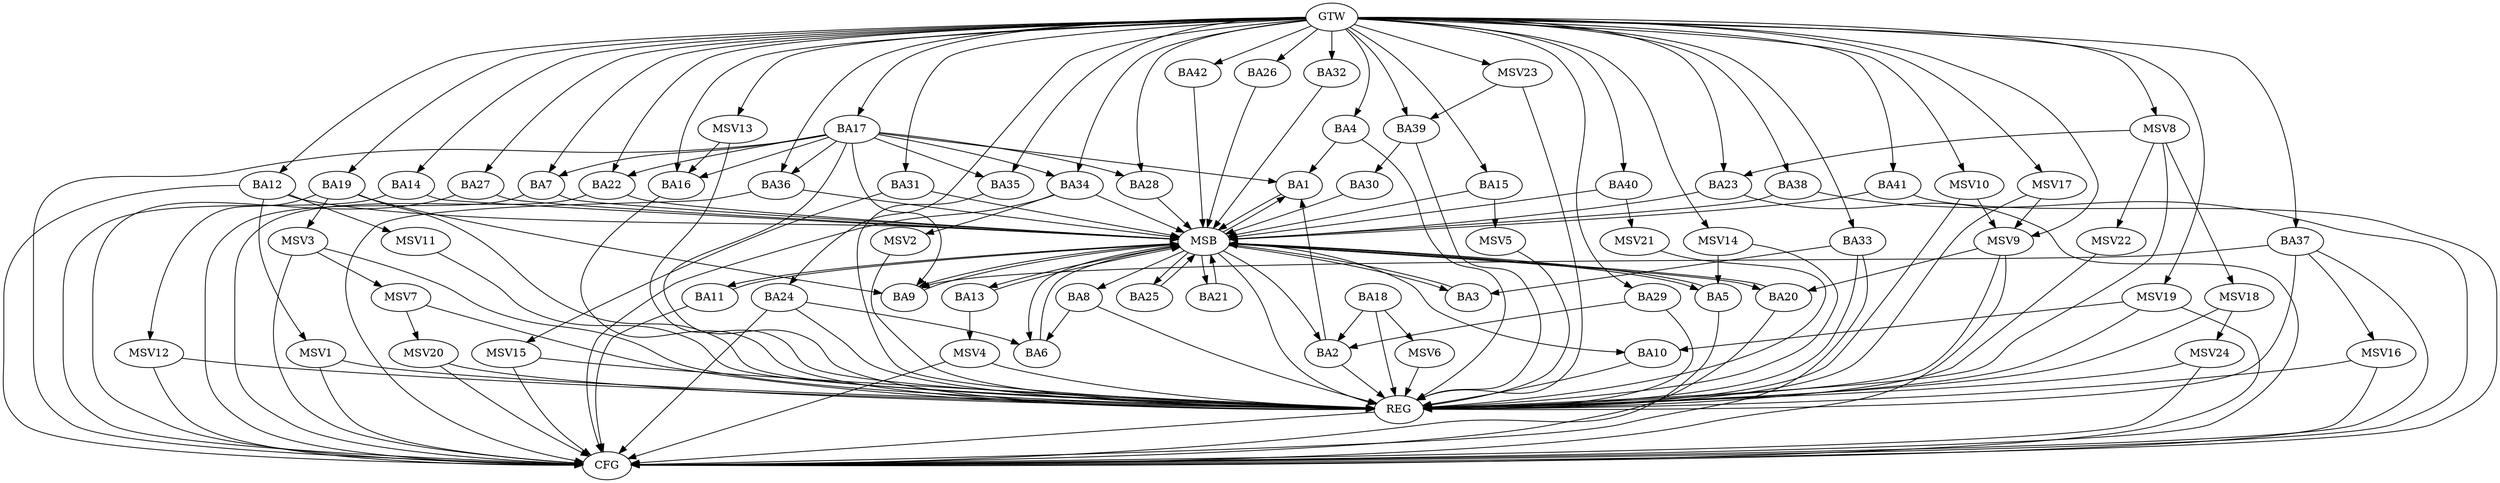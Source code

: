strict digraph G {
  BA1 [ label="BA1" ];
  BA2 [ label="BA2" ];
  BA3 [ label="BA3" ];
  BA4 [ label="BA4" ];
  BA5 [ label="BA5" ];
  BA6 [ label="BA6" ];
  BA7 [ label="BA7" ];
  BA8 [ label="BA8" ];
  BA9 [ label="BA9" ];
  BA10 [ label="BA10" ];
  BA11 [ label="BA11" ];
  BA12 [ label="BA12" ];
  BA13 [ label="BA13" ];
  BA14 [ label="BA14" ];
  BA15 [ label="BA15" ];
  BA16 [ label="BA16" ];
  BA17 [ label="BA17" ];
  BA18 [ label="BA18" ];
  BA19 [ label="BA19" ];
  BA20 [ label="BA20" ];
  BA21 [ label="BA21" ];
  BA22 [ label="BA22" ];
  BA23 [ label="BA23" ];
  BA24 [ label="BA24" ];
  BA25 [ label="BA25" ];
  BA26 [ label="BA26" ];
  BA27 [ label="BA27" ];
  BA28 [ label="BA28" ];
  BA29 [ label="BA29" ];
  BA30 [ label="BA30" ];
  BA31 [ label="BA31" ];
  BA32 [ label="BA32" ];
  BA33 [ label="BA33" ];
  BA34 [ label="BA34" ];
  BA35 [ label="BA35" ];
  BA36 [ label="BA36" ];
  BA37 [ label="BA37" ];
  BA38 [ label="BA38" ];
  BA39 [ label="BA39" ];
  BA40 [ label="BA40" ];
  BA41 [ label="BA41" ];
  BA42 [ label="BA42" ];
  GTW [ label="GTW" ];
  REG [ label="REG" ];
  MSB [ label="MSB" ];
  CFG [ label="CFG" ];
  MSV1 [ label="MSV1" ];
  MSV2 [ label="MSV2" ];
  MSV3 [ label="MSV3" ];
  MSV4 [ label="MSV4" ];
  MSV5 [ label="MSV5" ];
  MSV6 [ label="MSV6" ];
  MSV7 [ label="MSV7" ];
  MSV8 [ label="MSV8" ];
  MSV9 [ label="MSV9" ];
  MSV10 [ label="MSV10" ];
  MSV11 [ label="MSV11" ];
  MSV12 [ label="MSV12" ];
  MSV13 [ label="MSV13" ];
  MSV14 [ label="MSV14" ];
  MSV15 [ label="MSV15" ];
  MSV16 [ label="MSV16" ];
  MSV17 [ label="MSV17" ];
  MSV18 [ label="MSV18" ];
  MSV19 [ label="MSV19" ];
  MSV20 [ label="MSV20" ];
  MSV21 [ label="MSV21" ];
  MSV22 [ label="MSV22" ];
  MSV23 [ label="MSV23" ];
  MSV24 [ label="MSV24" ];
  BA2 -> BA1;
  BA4 -> BA1;
  BA8 -> BA6;
  BA17 -> BA9;
  BA18 -> BA2;
  BA19 -> BA9;
  BA24 -> BA6;
  BA29 -> BA2;
  BA33 -> BA3;
  BA37 -> BA9;
  BA39 -> BA30;
  GTW -> BA4;
  GTW -> BA7;
  GTW -> BA12;
  GTW -> BA14;
  GTW -> BA15;
  GTW -> BA16;
  GTW -> BA17;
  GTW -> BA19;
  GTW -> BA22;
  GTW -> BA23;
  GTW -> BA24;
  GTW -> BA26;
  GTW -> BA27;
  GTW -> BA28;
  GTW -> BA29;
  GTW -> BA31;
  GTW -> BA32;
  GTW -> BA33;
  GTW -> BA34;
  GTW -> BA35;
  GTW -> BA36;
  GTW -> BA37;
  GTW -> BA38;
  GTW -> BA39;
  GTW -> BA40;
  GTW -> BA41;
  GTW -> BA42;
  BA2 -> REG;
  BA4 -> REG;
  BA8 -> REG;
  BA10 -> REG;
  BA16 -> REG;
  BA17 -> REG;
  BA18 -> REG;
  BA19 -> REG;
  BA24 -> REG;
  BA29 -> REG;
  BA33 -> REG;
  BA35 -> REG;
  BA37 -> REG;
  BA39 -> REG;
  BA1 -> MSB;
  MSB -> BA2;
  MSB -> REG;
  BA3 -> MSB;
  BA5 -> MSB;
  BA6 -> MSB;
  MSB -> BA3;
  BA7 -> MSB;
  MSB -> BA1;
  BA9 -> MSB;
  MSB -> BA6;
  BA11 -> MSB;
  BA12 -> MSB;
  MSB -> BA5;
  BA13 -> MSB;
  MSB -> BA8;
  BA14 -> MSB;
  BA15 -> MSB;
  BA20 -> MSB;
  BA21 -> MSB;
  BA22 -> MSB;
  MSB -> BA20;
  BA23 -> MSB;
  MSB -> BA9;
  BA25 -> MSB;
  BA26 -> MSB;
  BA27 -> MSB;
  MSB -> BA25;
  BA28 -> MSB;
  BA30 -> MSB;
  BA31 -> MSB;
  MSB -> BA10;
  BA32 -> MSB;
  MSB -> BA21;
  BA34 -> MSB;
  BA36 -> MSB;
  BA38 -> MSB;
  BA40 -> MSB;
  BA41 -> MSB;
  MSB -> BA13;
  BA42 -> MSB;
  MSB -> BA11;
  BA20 -> CFG;
  BA5 -> CFG;
  BA34 -> CFG;
  BA27 -> CFG;
  BA41 -> CFG;
  BA11 -> CFG;
  BA22 -> CFG;
  BA7 -> CFG;
  BA12 -> CFG;
  BA37 -> CFG;
  BA24 -> CFG;
  BA14 -> CFG;
  BA38 -> CFG;
  BA33 -> CFG;
  BA23 -> CFG;
  BA17 -> CFG;
  BA36 -> CFG;
  REG -> CFG;
  BA17 -> BA35;
  BA17 -> BA1;
  BA17 -> BA34;
  BA17 -> BA22;
  BA17 -> BA36;
  BA17 -> BA28;
  BA17 -> BA7;
  BA17 -> BA16;
  BA12 -> MSV1;
  MSV1 -> REG;
  MSV1 -> CFG;
  BA34 -> MSV2;
  MSV2 -> REG;
  BA19 -> MSV3;
  MSV3 -> REG;
  MSV3 -> CFG;
  BA13 -> MSV4;
  MSV4 -> REG;
  MSV4 -> CFG;
  BA15 -> MSV5;
  MSV5 -> REG;
  BA18 -> MSV6;
  MSV6 -> REG;
  MSV3 -> MSV7;
  MSV7 -> REG;
  MSV8 -> BA23;
  GTW -> MSV8;
  MSV8 -> REG;
  MSV9 -> BA20;
  GTW -> MSV9;
  MSV9 -> REG;
  MSV9 -> CFG;
  MSV10 -> MSV9;
  GTW -> MSV10;
  MSV10 -> REG;
  BA12 -> MSV11;
  MSV11 -> REG;
  BA19 -> MSV12;
  MSV12 -> REG;
  MSV12 -> CFG;
  MSV13 -> BA16;
  GTW -> MSV13;
  MSV13 -> REG;
  MSV14 -> BA5;
  GTW -> MSV14;
  MSV14 -> REG;
  BA31 -> MSV15;
  MSV15 -> REG;
  MSV15 -> CFG;
  BA37 -> MSV16;
  MSV16 -> REG;
  MSV16 -> CFG;
  MSV17 -> MSV9;
  GTW -> MSV17;
  MSV17 -> REG;
  MSV8 -> MSV18;
  MSV18 -> REG;
  MSV19 -> BA10;
  GTW -> MSV19;
  MSV19 -> REG;
  MSV19 -> CFG;
  MSV7 -> MSV20;
  MSV20 -> REG;
  MSV20 -> CFG;
  BA40 -> MSV21;
  MSV21 -> REG;
  MSV8 -> MSV22;
  MSV22 -> REG;
  MSV23 -> BA39;
  GTW -> MSV23;
  MSV23 -> REG;
  MSV18 -> MSV24;
  MSV24 -> REG;
  MSV24 -> CFG;
}

